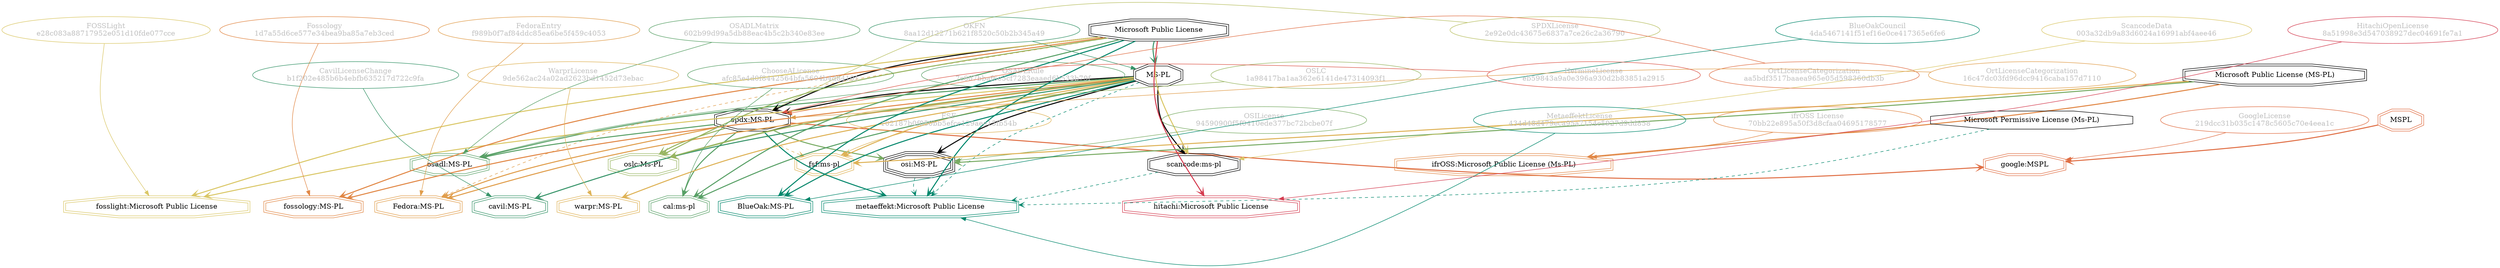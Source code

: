 strict digraph {
    node [shape=box];
    graph [splines=curved];
    2883 [label="SPDXLicense\n2e92e0dc43675e6837a7ce26c2a36790"
         ,fontcolor=gray
         ,color="#b8bf62"
         ,fillcolor="beige;1"
         ,shape=ellipse];
    2884 [label="spdx:MS-PL"
         ,shape=doubleoctagon];
    2885 [label="MS-PL"
         ,shape=doubleoctagon];
    2886 [label="Microsoft Public License"
         ,shape=doubleoctagon];
    5159 [label="OSILicense\n94590900f5f0410ede377bc72bcbe07f"
         ,fontcolor=gray
         ,color="#78ab63"
         ,fillcolor="beige;1"
         ,shape=ellipse];
    5160 [label="osi:MS-PL"
         ,shape=tripleoctagon];
    5161 [label="Microsoft Public License (MS-PL)"
         ,shape=doubleoctagon];
    5549 [label="GoogleLicense\n219dcc31b035c1478c5605c70e4eea1c"
         ,fontcolor=gray
         ,color="#e06f45"
         ,fillcolor="beige;1"
         ,shape=ellipse];
    5550 [label="google:MSPL"
         ,color="#e06f45"
         ,shape=doubleoctagon];
    5551 [label=MSPL
         ,color="#e06f45"
         ,shape=doubleoctagon];
    8133 [label="FedoraEntry\nf989b0f7af84ddc85ea6be5f459c4053"
         ,fontcolor=gray
         ,color="#e09d4b"
         ,fillcolor="beige;1"
         ,shape=ellipse];
    8134 [label="Fedora:MS-PL"
         ,color="#e09d4b"
         ,shape=doubleoctagon];
    8688 [label="BlueOakCouncil\n4da5467141f51ef16e0ce417365e6fe6"
         ,fontcolor=gray
         ,color="#00876c"
         ,fillcolor="beige;1"
         ,shape=ellipse];
    8689 [label="BlueOak:MS-PL"
         ,color="#00876c"
         ,shape=doubleoctagon];
    9661 [label="OSADLRule\n7c607bbaf6e5cf7283eaaed6b533b79f"
         ,fontcolor=gray
         ,color="#58a066"
         ,fillcolor="beige;1"
         ,shape=ellipse];
    9662 [label="osadl:MS-PL"
         ,color="#58a066"
         ,shape=doubleoctagon];
    9934 [label="OSADLMatrix\n602b99d99a5db88eac4b5c2b340e83ee"
         ,fontcolor=gray
         ,color="#58a066"
         ,fillcolor="beige;1"
         ,shape=ellipse];
    10797 [label="FSF\n102187b0f050bb5efce129aee15fb54b"
          ,fontcolor=gray
          ,color="#deb256"
          ,fillcolor="beige;1"
          ,shape=ellipse];
    10798 [label="fsf:ms-pl"
          ,color="#deb256"
          ,shape=doubleoctagon];
    10978 [label="ChooseALicense\nafc85e4d0f8442564bfa5604b4d84101"
          ,fontcolor=gray
          ,color="#58a066"
          ,fillcolor="beige;1"
          ,shape=ellipse];
    10979 [label="cal:ms-pl"
          ,color="#58a066"
          ,shape=doubleoctagon];
    19965 [label="ScancodeData\n003a32db9a83d6024a16991abf4aee46"
          ,fontcolor=gray
          ,color="#dac767"
          ,fillcolor="beige;1"
          ,shape=ellipse];
    19966 [label="scancode:ms-pl"
          ,shape=doubleoctagon];
    25896 [label="OSLC\n1a98417ba1aa362e6141de47314093f1"
          ,fontcolor=gray
          ,color="#98b561"
          ,fillcolor="beige;1"
          ,shape=ellipse];
    25897 [label="oslc:Ms-PL"
          ,color="#98b561"
          ,shape=doubleoctagon];
    26882 [label="Fossology\n1d7a55d6ce577e34bea9ba85a7eb3ced"
          ,fontcolor=gray
          ,color="#e18745"
          ,fillcolor="beige;1"
          ,shape=ellipse];
    26883 [label="fossology:MS-PL"
          ,color="#e18745"
          ,shape=doubleoctagon];
    28333 [label="OKFN\n8aa12d12271b621f8520c50b2b345a49"
          ,fontcolor=gray
          ,color="#379469"
          ,fillcolor="beige;1"
          ,shape=ellipse];
    35072 [label="OrtLicenseCategorization\naa5bdf3517baaea965e05d598360db3b"
          ,fontcolor=gray
          ,color="#e06f45"
          ,fillcolor="beige;1"
          ,shape=ellipse];
    36212 [label="OrtLicenseCategorization\n16c47dc03fd96dcc9416caba157d7110"
          ,fontcolor=gray
          ,color="#e09d4b"
          ,fillcolor="beige;1"
          ,shape=ellipse];
    37213 [label="CavilLicenseChange\nb1f202e485b6b4ebfb635217d722c9fa"
          ,fontcolor=gray
          ,color="#379469"
          ,fillcolor="beige;1"
          ,shape=ellipse];
    37214 [label="cavil:MS-PL"
          ,color="#379469"
          ,shape=doubleoctagon];
    45223 [label="MetaeffektLicense\n434d48d479eca95a7154c5927d9dd858"
          ,fontcolor=gray
          ,color="#00876c"
          ,fillcolor="beige;1"
          ,shape=ellipse];
    45224 [label="metaeffekt:Microsoft Public License"
          ,color="#00876c"
          ,shape=doubleoctagon];
    45225 [label="Microsoft Permissive License (Ms-PL)"
          ,shape=octagon];
    50031 [label="HermineLicense\neb59843a9a0e396a930d2b83851a2915"
          ,fontcolor=gray
          ,color="#dc574a"
          ,fillcolor="beige;1"
          ,shape=ellipse];
    50177 [label="WarprLicense\n9de562ac24a02ad2623bd1452d73ebac"
          ,fontcolor=gray
          ,color="#deb256"
          ,fillcolor="beige;1"
          ,shape=ellipse];
    50178 [label="warpr:MS-PL"
          ,color="#deb256"
          ,shape=doubleoctagon];
    51002 [label="FOSSLight\ne28c083a88717952e051d10fde077cce"
          ,fontcolor=gray
          ,color="#dac767"
          ,fillcolor="beige;1"
          ,shape=ellipse];
    51003 [label="fosslight:Microsoft Public License"
          ,color="#dac767"
          ,shape=doubleoctagon];
    51308 [label="HitachiOpenLicense\n8a51998e3d547038927dec04691fe7a1"
          ,fontcolor=gray
          ,color="#d43d51"
          ,fillcolor="beige;1"
          ,shape=ellipse];
    51309 [label="hitachi:Microsoft Public License"
          ,color="#d43d51"
          ,shape=doubleoctagon];
    54543 [label="ifrOSS License\n70bb22e895a50f3d8cfaa04695178577"
          ,fontcolor=gray
          ,color="#e18745"
          ,fillcolor="beige;1"
          ,shape=ellipse];
    54544 [label="ifrOSS:Microsoft Public License (Ms-PL)"
          ,color="#e18745"
          ,shape=doubleoctagon];
    2883 -> 2884 [weight=0.5
                 ,color="#b8bf62"];
    2884 -> 5160 [style=bold
                 ,arrowhead=vee
                 ,weight=0.7
                 ,color="#78ab63"];
    2884 -> 5550 [style=bold
                 ,arrowhead=vee
                 ,weight=0.7
                 ,color="#e06f45"];
    2884 -> 8134 [style=bold
                 ,arrowhead=vee
                 ,weight=0.7
                 ,color="#e09d4b"];
    2884 -> 9662 [style=bold
                 ,arrowhead=vee
                 ,weight=0.7
                 ,color="#58a066"];
    2884 -> 10798 [style=dashed
                  ,arrowhead=vee
                  ,weight=0.5
                  ,color="#deb256"];
    2884 -> 10979 [style=bold
                  ,arrowhead=vee
                  ,weight=0.7
                  ,color="#58a066"];
    2884 -> 25897 [style=bold
                  ,arrowhead=vee
                  ,weight=0.7
                  ,color="#98b561"];
    2884 -> 45224 [style=bold
                  ,arrowhead=vee
                  ,weight=0.7
                  ,color="#00876c"];
    2885 -> 2884 [style=bold
                 ,arrowhead=vee
                 ,weight=0.7];
    2885 -> 5160 [style=bold
                 ,arrowhead=vee
                 ,weight=0.7];
    2885 -> 8134 [style=bold
                 ,arrowhead=vee
                 ,weight=0.7
                 ,color="#e09d4b"];
    2885 -> 8134 [style=bold
                 ,arrowhead=vee
                 ,weight=0.7
                 ,color="#e09d4b"];
    2885 -> 8689 [style=bold
                 ,arrowhead=vee
                 ,weight=0.7
                 ,color="#00876c"];
    2885 -> 9662 [style=bold
                 ,arrowhead=vee
                 ,weight=0.7
                 ,color="#58a066"];
    2885 -> 10798 [style=bold
                  ,arrowhead=vee
                  ,weight=0.7
                  ,color="#deb256"];
    2885 -> 10979 [style=bold
                  ,arrowhead=vee
                  ,weight=0.7
                  ,color="#58a066"];
    2885 -> 19966 [style=bold
                  ,arrowhead=vee
                  ,weight=0.7];
    2885 -> 25897 [style=bold
                  ,arrowhead=vee
                  ,weight=0.7
                  ,color="#98b561"];
    2885 -> 26883 [style=bold
                  ,arrowhead=vee
                  ,weight=0.7
                  ,color="#e18745"];
    2885 -> 37214 [style=bold
                  ,arrowhead=vee
                  ,weight=0.7
                  ,color="#379469"];
    2885 -> 37214 [style=bold
                  ,arrowhead=vee
                  ,weight=0.7
                  ,color="#379469"];
    2885 -> 45224 [style=dashed
                  ,arrowhead=vee
                  ,weight=0.5
                  ,color="#00876c"];
    2885 -> 50178 [style=bold
                  ,arrowhead=vee
                  ,weight=0.7
                  ,color="#deb256"];
    2885 -> 51003 [style=bold
                  ,arrowhead=vee
                  ,weight=0.7
                  ,color="#dac767"];
    2886 -> 2884 [style=bold
                 ,arrowhead=vee
                 ,weight=0.7];
    2886 -> 2885 [style=bold
                 ,arrowhead=vee
                 ,weight=0.7
                 ,color="#379469"];
    2886 -> 8134 [style=dashed
                 ,arrowhead=vee
                 ,weight=0.5
                 ,color="#e09d4b"];
    2886 -> 8689 [style=bold
                 ,arrowhead=vee
                 ,weight=0.7
                 ,color="#00876c"];
    2886 -> 10979 [style=bold
                  ,arrowhead=vee
                  ,weight=0.7
                  ,color="#58a066"];
    2886 -> 19966 [style=bold
                  ,arrowhead=vee
                  ,weight=0.7
                  ,color="#dac767"];
    2886 -> 25897 [style=bold
                  ,arrowhead=vee
                  ,weight=0.7
                  ,color="#98b561"];
    2886 -> 26883 [style=bold
                  ,arrowhead=vee
                  ,weight=0.7
                  ,color="#e18745"];
    2886 -> 45224 [style=bold
                  ,arrowhead=vee
                  ,weight=0.7
                  ,color="#00876c"];
    2886 -> 45224 [style=bold
                  ,arrowhead=vee
                  ,weight=0.7
                  ,color="#00876c"];
    2886 -> 51003 [style=bold
                  ,arrowhead=vee
                  ,weight=0.7
                  ,color="#dac767"];
    2886 -> 51309 [style=bold
                  ,arrowhead=vee
                  ,weight=0.7
                  ,color="#d43d51"];
    5159 -> 5160 [weight=0.5
                 ,color="#78ab63"];
    5160 -> 45224 [style=dashed
                  ,arrowhead=vee
                  ,weight=0.5
                  ,color="#00876c"];
    5161 -> 5160 [style=bold
                 ,arrowhead=vee
                 ,weight=0.7
                 ,color="#78ab63"];
    5161 -> 10798 [style=bold
                  ,arrowhead=vee
                  ,weight=0.7
                  ,color="#deb256"];
    5161 -> 54544 [style=bold
                  ,arrowhead=vee
                  ,weight=0.7
                  ,color="#e18745"];
    5161 -> 54544 [style=bold
                  ,arrowhead=vee
                  ,weight=0.7
                  ,color="#e18745"];
    5549 -> 5550 [weight=0.5
                 ,color="#e06f45"];
    5551 -> 5550 [style=bold
                 ,arrowhead=vee
                 ,weight=0.7
                 ,color="#e06f45"];
    8133 -> 8134 [weight=0.5
                 ,color="#e09d4b"];
    8688 -> 8689 [weight=0.5
                 ,color="#00876c"];
    9661 -> 9662 [weight=0.5
                 ,color="#58a066"];
    9934 -> 9662 [weight=0.5
                 ,color="#58a066"];
    10797 -> 10798 [weight=0.5
                   ,color="#deb256"];
    10978 -> 10979 [weight=0.5
                   ,color="#58a066"];
    19965 -> 19966 [weight=0.5
                   ,color="#dac767"];
    19966 -> 45224 [style=dashed
                   ,arrowhead=vee
                   ,weight=0.5
                   ,color="#00876c"];
    25896 -> 25897 [weight=0.5
                   ,color="#98b561"];
    26882 -> 26883 [weight=0.5
                   ,color="#e18745"];
    28333 -> 2885 [weight=0.5
                  ,color="#379469"];
    35072 -> 2884 [weight=0.5
                  ,color="#e06f45"];
    36212 -> 2884 [weight=0.5
                  ,color="#e09d4b"];
    37213 -> 37214 [weight=0.5
                   ,color="#379469"];
    45223 -> 45224 [weight=0.5
                   ,color="#00876c"];
    45225 -> 45224 [style=dashed
                   ,arrowhead=vee
                   ,weight=0.5
                   ,color="#00876c"];
    50031 -> 2884 [weight=0.5
                  ,color="#dc574a"];
    50177 -> 50178 [weight=0.5
                   ,color="#deb256"];
    51002 -> 51003 [weight=0.5
                   ,color="#dac767"];
    51308 -> 51309 [weight=0.5
                   ,color="#d43d51"];
    54543 -> 54544 [weight=0.5
                   ,color="#e18745"];
}
